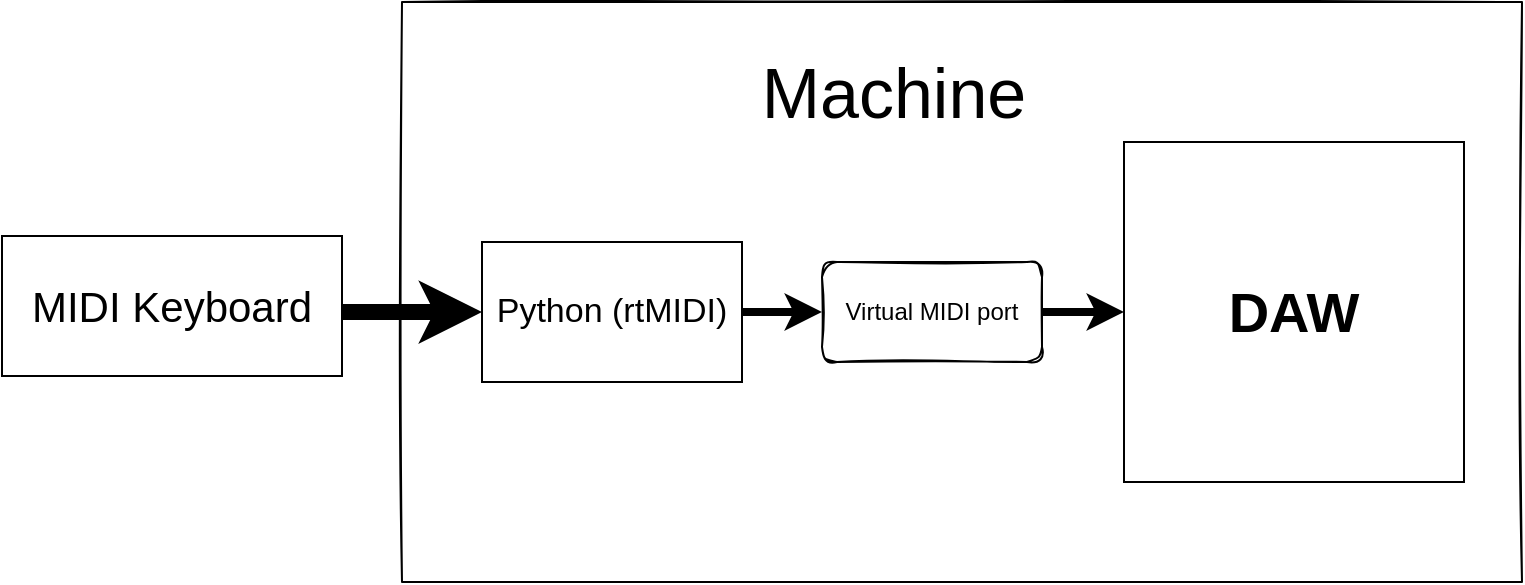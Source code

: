 <mxfile version="16.4.8" type="device"><diagram id="aUMz4xv3VwRAnbJP7ZkF" name="Page-1"><mxGraphModel dx="1422" dy="757" grid="1" gridSize="10" guides="1" tooltips="1" connect="1" arrows="1" fold="1" page="1" pageScale="1" pageWidth="827" pageHeight="1169" math="0" shadow="0"><root><mxCell id="0"/><mxCell id="1" parent="0"/><mxCell id="k4NKUQa_5E7E6th99jiX-2" value="" style="rounded=0;whiteSpace=wrap;html=1;glass=0;sketch=1;fontSize=17;strokeWidth=1;fillColor=default;" vertex="1" parent="1"><mxGeometry x="250" y="320" width="560" height="290" as="geometry"/></mxCell><mxCell id="l--I54AwfDE_mtBBCbXB-1" value="&lt;font style=&quot;font-size: 21px&quot;&gt;MIDI Keyboard&lt;/font&gt;" style="rounded=0;whiteSpace=wrap;html=1;" parent="1" vertex="1"><mxGeometry x="50" y="437" width="170" height="70" as="geometry"/></mxCell><mxCell id="k4NKUQa_5E7E6th99jiX-3" style="edgeStyle=orthogonalEdgeStyle;rounded=0;orthogonalLoop=1;jettySize=auto;html=1;fontSize=17;strokeWidth=4;" edge="1" parent="1" source="l--I54AwfDE_mtBBCbXB-2" target="l--I54AwfDE_mtBBCbXB-6"><mxGeometry relative="1" as="geometry"/></mxCell><mxCell id="l--I54AwfDE_mtBBCbXB-2" value="Virtual MIDI port" style="rounded=1;whiteSpace=wrap;html=1;glass=0;sketch=1;" parent="1" vertex="1"><mxGeometry x="460" y="450" width="110" height="50" as="geometry"/></mxCell><mxCell id="k4NKUQa_5E7E6th99jiX-1" style="edgeStyle=orthogonalEdgeStyle;rounded=0;orthogonalLoop=1;jettySize=auto;html=1;exitX=1;exitY=0.5;exitDx=0;exitDy=0;entryX=0;entryY=0.5;entryDx=0;entryDy=0;fontSize=17;strokeWidth=4;" edge="1" parent="1" source="l--I54AwfDE_mtBBCbXB-4" target="l--I54AwfDE_mtBBCbXB-2"><mxGeometry relative="1" as="geometry"/></mxCell><mxCell id="l--I54AwfDE_mtBBCbXB-4" value="&lt;font style=&quot;font-size: 17px&quot;&gt;Python (rtMIDI)&lt;/font&gt;" style="rounded=0;whiteSpace=wrap;html=1;" parent="1" vertex="1"><mxGeometry x="290" y="440" width="130" height="70" as="geometry"/></mxCell><mxCell id="l--I54AwfDE_mtBBCbXB-6" value="&lt;font style=&quot;font-size: 28px&quot;&gt;&lt;b&gt;DAW&lt;/b&gt;&lt;/font&gt;" style="rounded=0;whiteSpace=wrap;html=1;" parent="1" vertex="1"><mxGeometry x="611" y="390" width="170" height="170" as="geometry"/></mxCell><mxCell id="l--I54AwfDE_mtBBCbXB-16" value="&lt;font style=&quot;font-size: 35px&quot;&gt;Machine&lt;/font&gt;" style="text;html=1;strokeColor=none;fillColor=none;align=center;verticalAlign=middle;whiteSpace=wrap;rounded=0;fontSize=19;" parent="1" vertex="1"><mxGeometry x="400" y="350" width="192" height="30" as="geometry"/></mxCell><mxCell id="l--I54AwfDE_mtBBCbXB-17" value="" style="endArrow=classic;html=1;rounded=0;fontSize=21;strokeWidth=8;exitX=1;exitY=0.543;exitDx=0;exitDy=0;exitPerimeter=0;entryX=0;entryY=0.5;entryDx=0;entryDy=0;" parent="1" source="l--I54AwfDE_mtBBCbXB-1" edge="1" target="l--I54AwfDE_mtBBCbXB-4"><mxGeometry width="50" height="50" relative="1" as="geometry"><mxPoint x="130" y="478" as="sourcePoint"/><mxPoint x="220" y="478" as="targetPoint"/></mxGeometry></mxCell></root></mxGraphModel></diagram></mxfile>